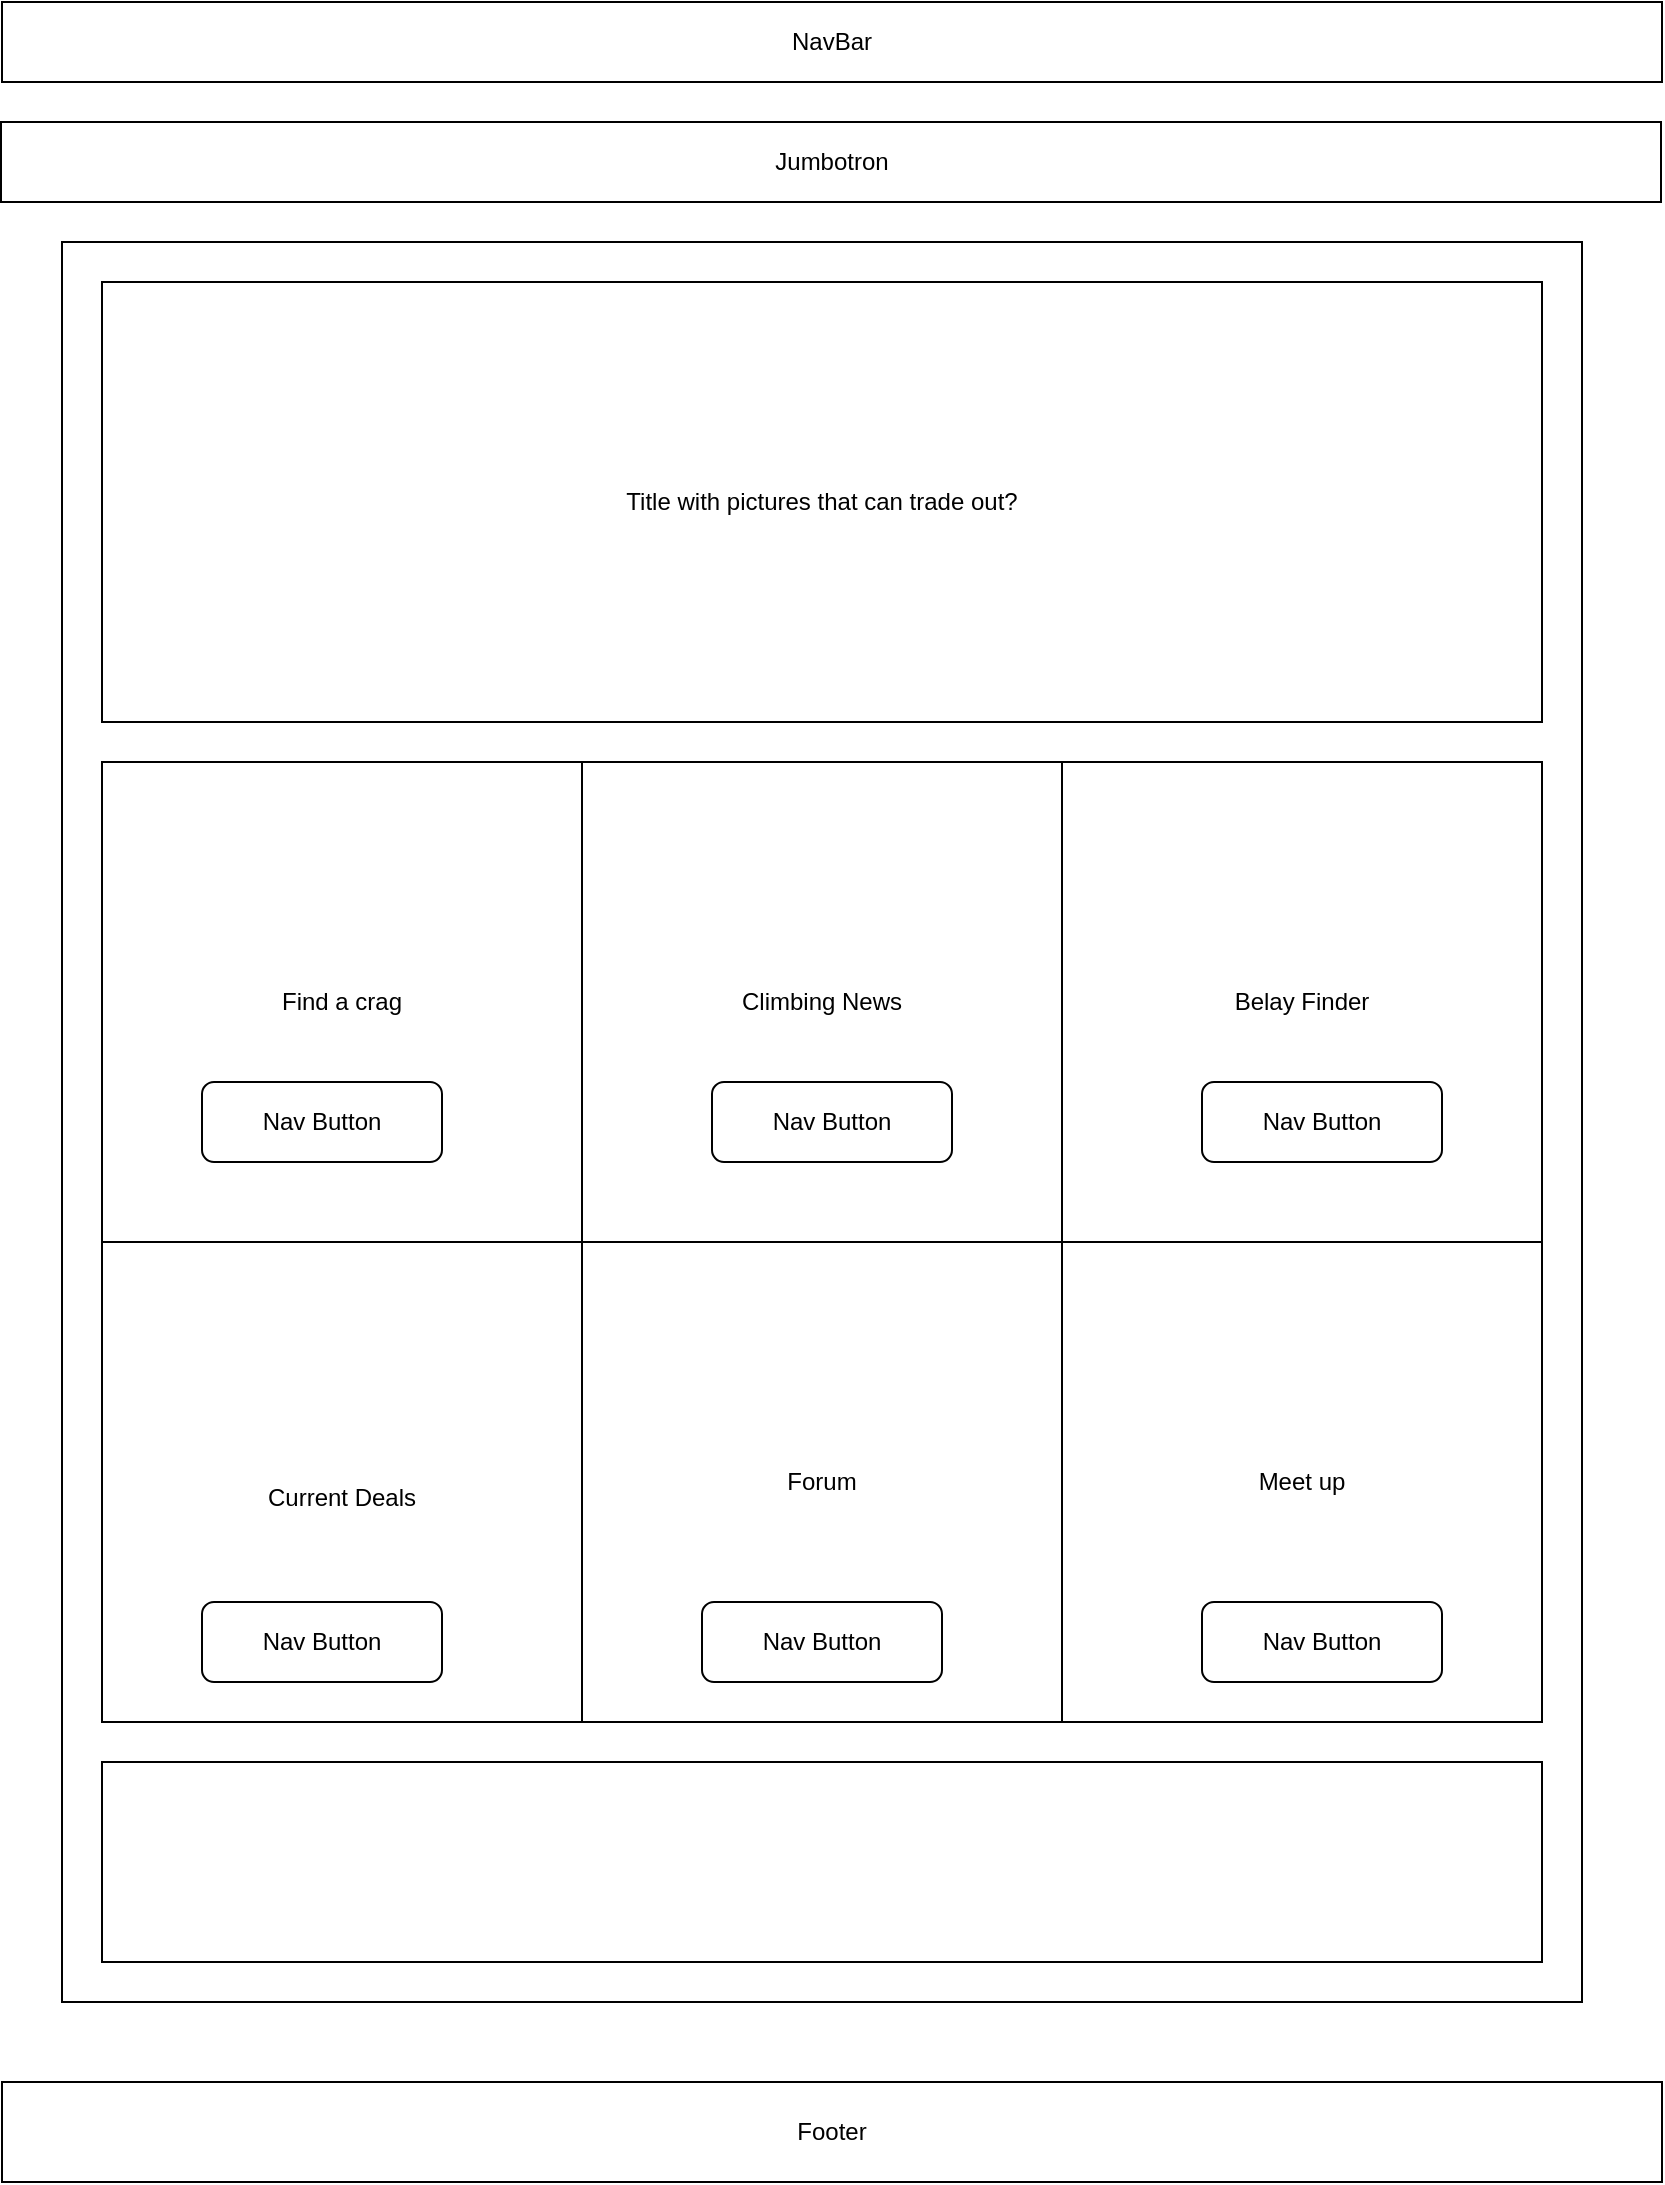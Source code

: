 <mxfile version="10.9.8" type="github"><diagram id="QaawoYIuWPooDXGY0PRv" name="HomePage"><mxGraphModel dx="946" dy="616" grid="1" gridSize="10" guides="1" tooltips="1" connect="1" arrows="1" fold="1" page="1" pageScale="1" pageWidth="850" pageHeight="1100" math="0" shadow="0"><root><mxCell id="0"/><mxCell id="1" parent="0"/><mxCell id="lbBW89Zy8YIMAzy4WUKj-2" value="NavBar" style="rounded=0;whiteSpace=wrap;html=1;" parent="1" vertex="1"><mxGeometry x="10" width="830" height="40" as="geometry"/></mxCell><mxCell id="lbBW89Zy8YIMAzy4WUKj-3" value="Jumbotron" style="rounded=0;whiteSpace=wrap;html=1;" parent="1" vertex="1"><mxGeometry x="9.5" y="60" width="830" height="40" as="geometry"/></mxCell><mxCell id="lbBW89Zy8YIMAzy4WUKj-4" value="Footer" style="rounded=0;whiteSpace=wrap;html=1;" parent="1" vertex="1"><mxGeometry x="10" y="1040" width="830" height="50" as="geometry"/></mxCell><mxCell id="e2XNKRt9jWCxfhtoni8N-1" value="" style="rounded=0;whiteSpace=wrap;html=1;" vertex="1" parent="1"><mxGeometry x="40" y="120" width="760" height="880" as="geometry"/></mxCell><mxCell id="WZ9EIfL2Q2M-kfRx05uT-1" value="Title with pictures that can trade out?" style="rounded=0;whiteSpace=wrap;html=1;" vertex="1" parent="1"><mxGeometry x="60" y="140" width="720" height="220" as="geometry"/></mxCell><mxCell id="WZ9EIfL2Q2M-kfRx05uT-2" value="" style="rounded=0;whiteSpace=wrap;html=1;" vertex="1" parent="1"><mxGeometry x="60" y="380" width="720" height="480" as="geometry"/></mxCell><mxCell id="WZ9EIfL2Q2M-kfRx05uT-3" value="" style="rounded=0;whiteSpace=wrap;html=1;" vertex="1" parent="1"><mxGeometry x="60" y="880" width="720" height="100" as="geometry"/></mxCell><mxCell id="WZ9EIfL2Q2M-kfRx05uT-4" value="Find a crag" style="rounded=0;whiteSpace=wrap;html=1;" vertex="1" parent="1"><mxGeometry x="60" y="380" width="240" height="240" as="geometry"/></mxCell><mxCell id="WZ9EIfL2Q2M-kfRx05uT-5" value="Climbing News" style="rounded=0;whiteSpace=wrap;html=1;" vertex="1" parent="1"><mxGeometry x="300" y="380" width="240" height="240" as="geometry"/></mxCell><mxCell id="WZ9EIfL2Q2M-kfRx05uT-6" value="Belay Finder" style="rounded=0;whiteSpace=wrap;html=1;" vertex="1" parent="1"><mxGeometry x="540" y="380" width="240" height="240" as="geometry"/></mxCell><mxCell id="WZ9EIfL2Q2M-kfRx05uT-7" value="&lt;br&gt;Current Deals" style="rounded=0;whiteSpace=wrap;html=1;" vertex="1" parent="1"><mxGeometry x="60" y="620" width="240" height="240" as="geometry"/></mxCell><mxCell id="WZ9EIfL2Q2M-kfRx05uT-8" value="Forum" style="rounded=0;whiteSpace=wrap;html=1;" vertex="1" parent="1"><mxGeometry x="300" y="620" width="240" height="240" as="geometry"/></mxCell><mxCell id="WZ9EIfL2Q2M-kfRx05uT-9" value="Meet up" style="rounded=0;whiteSpace=wrap;html=1;" vertex="1" parent="1"><mxGeometry x="540" y="620" width="240" height="240" as="geometry"/></mxCell><mxCell id="WZ9EIfL2Q2M-kfRx05uT-10" value="&lt;span style=&quot;white-space: normal&quot;&gt;Nav Button&lt;/span&gt;" style="rounded=1;whiteSpace=wrap;html=1;" vertex="1" parent="1"><mxGeometry x="110" y="800" width="120" height="40" as="geometry"/></mxCell><mxCell id="WZ9EIfL2Q2M-kfRx05uT-11" value="&lt;span style=&quot;white-space: normal&quot;&gt;Nav Button&lt;/span&gt;" style="rounded=1;whiteSpace=wrap;html=1;" vertex="1" parent="1"><mxGeometry x="360" y="800" width="120" height="40" as="geometry"/></mxCell><mxCell id="WZ9EIfL2Q2M-kfRx05uT-12" value="&lt;span style=&quot;white-space: normal&quot;&gt;Nav Button&lt;/span&gt;" style="rounded=1;whiteSpace=wrap;html=1;" vertex="1" parent="1"><mxGeometry x="610" y="800" width="120" height="40" as="geometry"/></mxCell><mxCell id="WZ9EIfL2Q2M-kfRx05uT-13" value="Nav Button" style="rounded=1;whiteSpace=wrap;html=1;" vertex="1" parent="1"><mxGeometry x="110" y="540" width="120" height="40" as="geometry"/></mxCell><mxCell id="WZ9EIfL2Q2M-kfRx05uT-14" value="&lt;span style=&quot;white-space: normal&quot;&gt;Nav Button&lt;/span&gt;" style="rounded=1;whiteSpace=wrap;html=1;" vertex="1" parent="1"><mxGeometry x="365" y="540" width="120" height="40" as="geometry"/></mxCell><mxCell id="WZ9EIfL2Q2M-kfRx05uT-15" value="&lt;span style=&quot;white-space: normal&quot;&gt;Nav Button&lt;/span&gt;" style="rounded=1;whiteSpace=wrap;html=1;" vertex="1" parent="1"><mxGeometry x="610" y="540" width="120" height="40" as="geometry"/></mxCell></root></mxGraphModel></diagram><diagram id="WMctWBWOOHcz0XwX7ecI" name="BelayPartner"><mxGraphModel dx="946" dy="616" grid="1" gridSize="10" guides="1" tooltips="1" connect="1" arrows="1" fold="1" page="1" pageScale="1" pageWidth="850" pageHeight="1100" math="0" shadow="0"><root><mxCell id="FJcppRFvQgc5Omaqgt6b-0"/><mxCell id="FJcppRFvQgc5Omaqgt6b-1" parent="FJcppRFvQgc5Omaqgt6b-0"/><mxCell id="O6F4trs_evvrWExkmlyL-0" value="Navbar" style="rounded=0;whiteSpace=wrap;html=1;" vertex="1" parent="FJcppRFvQgc5Omaqgt6b-1"><mxGeometry x="10" width="830" height="40" as="geometry"/></mxCell><mxCell id="O6F4trs_evvrWExkmlyL-1" value="Jumbotron" style="rounded=0;whiteSpace=wrap;html=1;" vertex="1" parent="FJcppRFvQgc5Omaqgt6b-1"><mxGeometry x="10" y="60" width="830" height="40" as="geometry"/></mxCell><mxCell id="O6F4trs_evvrWExkmlyL-2" value="Footer" style="rounded=0;whiteSpace=wrap;html=1;" vertex="1" parent="FJcppRFvQgc5Omaqgt6b-1"><mxGeometry x="10" y="1040" width="830" height="50" as="geometry"/></mxCell><mxCell id="Ef_AtzJeAVQAuBSKk28U-0" value="" style="rounded=0;whiteSpace=wrap;html=1;" vertex="1" parent="FJcppRFvQgc5Omaqgt6b-1"><mxGeometry x="40" y="120" width="760" height="880" as="geometry"/></mxCell></root></mxGraphModel></diagram><diagram id="75jv9EbbBz-Np0DqxCn4" name="ClimbingNews"><mxGraphModel dx="946" dy="616" grid="1" gridSize="10" guides="1" tooltips="1" connect="1" arrows="1" fold="1" page="1" pageScale="1" pageWidth="850" pageHeight="1100" math="0" shadow="0"><root><mxCell id="IUOcxzNhr_etu3YeSm_e-0"/><mxCell id="IUOcxzNhr_etu3YeSm_e-1" parent="IUOcxzNhr_etu3YeSm_e-0"/><mxCell id="0qsjLuBX0buM_5a8tiN5-0" value="&lt;span style=&quot;white-space: normal&quot;&gt;Navbar&lt;/span&gt;" style="rounded=0;whiteSpace=wrap;html=1;" vertex="1" parent="IUOcxzNhr_etu3YeSm_e-1"><mxGeometry x="10" width="830" height="40" as="geometry"/></mxCell><mxCell id="4RTf3Cepp8xi_O3ejAbe-0" value="&lt;span style=&quot;white-space: normal&quot;&gt;Jumbotron&lt;/span&gt;" style="rounded=0;whiteSpace=wrap;html=1;" vertex="1" parent="IUOcxzNhr_etu3YeSm_e-1"><mxGeometry x="10" y="60" width="830" height="40" as="geometry"/></mxCell><mxCell id="RdqjCrLlkAiU47ww1PeR-0" value="Footer" style="rounded=0;whiteSpace=wrap;html=1;" vertex="1" parent="IUOcxzNhr_etu3YeSm_e-1"><mxGeometry x="10" y="1040" width="830" height="50" as="geometry"/></mxCell><mxCell id="oUbbXGL8Ng87Hlc-Gdju-0" value="" style="rounded=0;whiteSpace=wrap;html=1;" vertex="1" parent="IUOcxzNhr_etu3YeSm_e-1"><mxGeometry x="40" y="120" width="760" height="880" as="geometry"/></mxCell></root></mxGraphModel></diagram><diagram id="cvnlnvW6qm_817dd1oab" name="CragSearch"><mxGraphModel dx="946" dy="616" grid="1" gridSize="10" guides="1" tooltips="1" connect="1" arrows="1" fold="1" page="1" pageScale="1" pageWidth="850" pageHeight="1100" math="0" shadow="0"><root><mxCell id="LmW7hg5FwyAHZNsfGfXy-0"/><mxCell id="LmW7hg5FwyAHZNsfGfXy-1" parent="LmW7hg5FwyAHZNsfGfXy-0"/><mxCell id="QHJxLHJbC9c4pYuQD_CN-0" value="&lt;span style=&quot;white-space: normal&quot;&gt;Navbar&lt;/span&gt;" style="rounded=0;whiteSpace=wrap;html=1;" vertex="1" parent="LmW7hg5FwyAHZNsfGfXy-1"><mxGeometry x="10" width="830" height="40" as="geometry"/></mxCell><mxCell id="SaRiY0h88Mhkj9_NC_l8-0" value="&lt;span style=&quot;white-space: normal&quot;&gt;Jumbotron&lt;/span&gt;" style="rounded=0;whiteSpace=wrap;html=1;" vertex="1" parent="LmW7hg5FwyAHZNsfGfXy-1"><mxGeometry x="10" y="60" width="830" height="40" as="geometry"/></mxCell><mxCell id="XkbU3FFPoPoHqdTfq6qz-0" value="Footer" style="rounded=0;whiteSpace=wrap;html=1;" vertex="1" parent="LmW7hg5FwyAHZNsfGfXy-1"><mxGeometry x="10" y="1040" width="830" height="50" as="geometry"/></mxCell><mxCell id="Xa8_A5rlb1X3U0uJ4ru4-0" value="" style="rounded=0;whiteSpace=wrap;html=1;" vertex="1" parent="LmW7hg5FwyAHZNsfGfXy-1"><mxGeometry x="40" y="120" width="760" height="880" as="geometry"/></mxCell></root></mxGraphModel></diagram><diagram id="ksXOBV_AMSiZARfODRQj" name="CurrentDeals"><mxGraphModel dx="946" dy="616" grid="1" gridSize="10" guides="1" tooltips="1" connect="1" arrows="1" fold="1" page="1" pageScale="1" pageWidth="850" pageHeight="1100" math="0" shadow="0"><root><mxCell id="1kA9dgEf5gH1G1Axc5EB-0"/><mxCell id="1kA9dgEf5gH1G1Axc5EB-1" parent="1kA9dgEf5gH1G1Axc5EB-0"/><mxCell id="0xBEITWGyAHiYhpCr-js-0" value="Navbar" style="rounded=0;whiteSpace=wrap;html=1;" vertex="1" parent="1kA9dgEf5gH1G1Axc5EB-1"><mxGeometry x="10" width="830" height="40" as="geometry"/></mxCell><mxCell id="6tw6Zz6jDB-k8bQ8jkoQ-0" value="&lt;span style=&quot;white-space: normal&quot;&gt;Jumbotron&lt;/span&gt;" style="rounded=0;whiteSpace=wrap;html=1;" vertex="1" parent="1kA9dgEf5gH1G1Axc5EB-1"><mxGeometry x="10" y="60" width="830" height="40" as="geometry"/></mxCell><mxCell id="LEkpL_kY20-JtcCUvU8p-0" value="Footer" style="rounded=0;whiteSpace=wrap;html=1;" vertex="1" parent="1kA9dgEf5gH1G1Axc5EB-1"><mxGeometry x="10" y="1040" width="830" height="50" as="geometry"/></mxCell><mxCell id="Q962hMIA6SJB9MVHSSLy-0" value="" style="rounded=0;whiteSpace=wrap;html=1;" vertex="1" parent="1kA9dgEf5gH1G1Axc5EB-1"><mxGeometry x="40" y="120" width="760" height="880" as="geometry"/></mxCell></root></mxGraphModel></diagram><diagram id="1q06o6pReI3Ta-MyTToi" name="Forum"><mxGraphModel dx="946" dy="616" grid="1" gridSize="10" guides="1" tooltips="1" connect="1" arrows="1" fold="1" page="1" pageScale="1" pageWidth="850" pageHeight="1100" math="0" shadow="0"><root><mxCell id="ENayGkb5AbUpfmxZn8bc-0"/><mxCell id="ENayGkb5AbUpfmxZn8bc-1" parent="ENayGkb5AbUpfmxZn8bc-0"/><mxCell id="apzDBpXMAeHFmX96__oL-0" value="Navbar" style="rounded=0;whiteSpace=wrap;html=1;" vertex="1" parent="ENayGkb5AbUpfmxZn8bc-1"><mxGeometry x="10" width="830" height="40" as="geometry"/></mxCell><mxCell id="mJGqMv9vKhBfTrBbZqwJ-0" value="Jumbotron" style="rounded=0;whiteSpace=wrap;html=1;" vertex="1" parent="ENayGkb5AbUpfmxZn8bc-1"><mxGeometry x="10" y="60" width="830" height="40" as="geometry"/></mxCell><mxCell id="BFQJOrPLGjUKcgURbX7E-0" value="Footer" style="rounded=0;whiteSpace=wrap;html=1;" vertex="1" parent="ENayGkb5AbUpfmxZn8bc-1"><mxGeometry x="10" y="1040" width="830" height="50" as="geometry"/></mxCell><mxCell id="DQjM9FjMORAqPuBn2uLF-0" value="" style="rounded=0;whiteSpace=wrap;html=1;" vertex="1" parent="ENayGkb5AbUpfmxZn8bc-1"><mxGeometry x="40" y="120" width="760" height="880" as="geometry"/></mxCell></root></mxGraphModel></diagram><diagram id="2yHlhwYDqVoEVicV7OjK" name="MeetUp"><mxGraphModel dx="946" dy="616" grid="1" gridSize="10" guides="1" tooltips="1" connect="1" arrows="1" fold="1" page="1" pageScale="1" pageWidth="850" pageHeight="1100" math="0" shadow="0"><root><mxCell id="EH4z0uDQZOrfZjLyKkm--0"/><mxCell id="EH4z0uDQZOrfZjLyKkm--1" parent="EH4z0uDQZOrfZjLyKkm--0"/><mxCell id="NtMwNik3JUdyA6WC2XVz-0" value="Navbar" style="rounded=0;whiteSpace=wrap;html=1;" vertex="1" parent="EH4z0uDQZOrfZjLyKkm--1"><mxGeometry x="10" width="830" height="40" as="geometry"/></mxCell><mxCell id="grs8r-VC1qGxuWG-mfnq-0" value="Jumbotron" style="rounded=0;whiteSpace=wrap;html=1;" vertex="1" parent="EH4z0uDQZOrfZjLyKkm--1"><mxGeometry x="10" y="60" width="830" height="40" as="geometry"/></mxCell><mxCell id="W35YtJ9Io3F0eIZPbeRJ-0" value="Footer" style="rounded=0;whiteSpace=wrap;html=1;" vertex="1" parent="EH4z0uDQZOrfZjLyKkm--1"><mxGeometry x="10" y="1040" width="830" height="50" as="geometry"/></mxCell><mxCell id="Owj4J0r-RqAtxEvdEXO_-0" value="" style="rounded=0;whiteSpace=wrap;html=1;" vertex="1" parent="EH4z0uDQZOrfZjLyKkm--1"><mxGeometry x="40" y="120" width="760" height="880" as="geometry"/></mxCell></root></mxGraphModel></diagram><diagram id="9TcESKt4F-5nDCjBxocC" name="NoMatch"><mxGraphModel dx="946" dy="616" grid="1" gridSize="10" guides="1" tooltips="1" connect="1" arrows="1" fold="1" page="1" pageScale="1" pageWidth="850" pageHeight="1100" math="0" shadow="0"><root><mxCell id="jQdlfdQyjZ3CMP03KWhD-0"/><mxCell id="jQdlfdQyjZ3CMP03KWhD-1" parent="jQdlfdQyjZ3CMP03KWhD-0"/><mxCell id="IFkK0OaD6xxnkmbYdbdG-0" value="Navbar" style="rounded=0;whiteSpace=wrap;html=1;" vertex="1" parent="jQdlfdQyjZ3CMP03KWhD-1"><mxGeometry x="10" width="830" height="40" as="geometry"/></mxCell><mxCell id="p8IO7CxHMuMGXb82zeoR-0" value="Jumbotron" style="rounded=0;whiteSpace=wrap;html=1;" vertex="1" parent="jQdlfdQyjZ3CMP03KWhD-1"><mxGeometry x="10" y="60" width="830" height="40" as="geometry"/></mxCell><mxCell id="9Z1fjXoId5PrSzOUW3qz-0" value="Footer" style="rounded=0;whiteSpace=wrap;html=1;" vertex="1" parent="jQdlfdQyjZ3CMP03KWhD-1"><mxGeometry x="10" y="1040" width="830" height="50" as="geometry"/></mxCell><mxCell id="8oomW5REuaMcOjyG4sdB-0" value="" style="rounded=0;whiteSpace=wrap;html=1;" vertex="1" parent="jQdlfdQyjZ3CMP03KWhD-1"><mxGeometry x="50" y="120" width="760" height="880" as="geometry"/></mxCell><mxCell id="0j9wvr4mY08azSvsXVu_-0" value="Picture of someone mid fall" style="rounded=0;whiteSpace=wrap;html=1;" vertex="1" parent="jQdlfdQyjZ3CMP03KWhD-1"><mxGeometry x="70" y="140" width="720" height="220" as="geometry"/></mxCell><mxCell id="_elQLtE8Xw4mtjyI1wyG-0" value="This page does not exist. Please use the Nav bar to go back." style="rounded=0;whiteSpace=wrap;html=1;" vertex="1" parent="jQdlfdQyjZ3CMP03KWhD-1"><mxGeometry x="70" y="380" width="720" height="600" as="geometry"/></mxCell></root></mxGraphModel></diagram><diagram id="B0UTfuuaOMM91l_9Gyqc" name="AugRealRoutes"><mxGraphModel dx="946" dy="616" grid="1" gridSize="10" guides="1" tooltips="1" connect="1" arrows="1" fold="1" page="1" pageScale="1" pageWidth="850" pageHeight="1100" math="0" shadow="0"><root><mxCell id="65dFpdvf_G482VpTh25j-0"/><mxCell id="65dFpdvf_G482VpTh25j-1" parent="65dFpdvf_G482VpTh25j-0"/><mxCell id="FmfuofsWac6ADbmiJLHM-0" value="Footer" style="rounded=0;whiteSpace=wrap;html=1;" vertex="1" parent="65dFpdvf_G482VpTh25j-1"><mxGeometry x="10" y="1040" width="830" height="50" as="geometry"/></mxCell><mxCell id="pHE8VvoeNqr4SNMgRPPS-0" value="Navbar" style="rounded=0;whiteSpace=wrap;html=1;" vertex="1" parent="65dFpdvf_G482VpTh25j-1"><mxGeometry x="10" width="830" height="40" as="geometry"/></mxCell><mxCell id="kSw5YP2-F95aBA4LObg0-0" value="Jumbotron" style="rounded=0;whiteSpace=wrap;html=1;" vertex="1" parent="65dFpdvf_G482VpTh25j-1"><mxGeometry x="10" y="60" width="830" height="40" as="geometry"/></mxCell><mxCell id="-AWn4LdUg_A-iwR2T76m-0" value="" style="rounded=0;whiteSpace=wrap;html=1;" vertex="1" parent="65dFpdvf_G482VpTh25j-1"><mxGeometry x="40" y="120" width="760" height="880" as="geometry"/></mxCell></root></mxGraphModel></diagram></mxfile>